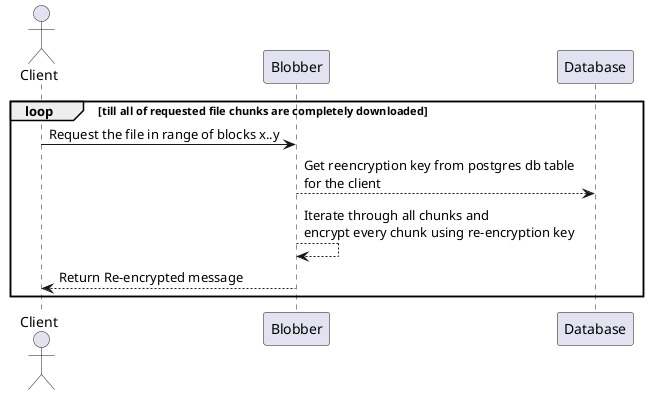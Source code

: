 @startuml

actor Client


loop till all of requested file chunks are completely downloaded
Client -> Blobber : Request the file in range of blocks x..y
Blobber --> Database : Get reencryption key from postgres db table \n\
for the client
Blobber --> Blobber : Iterate through all chunks and \n\
encrypt every chunk using re-encryption key
Blobber --> Client : Return Re-encrypted message
end

@enduml
